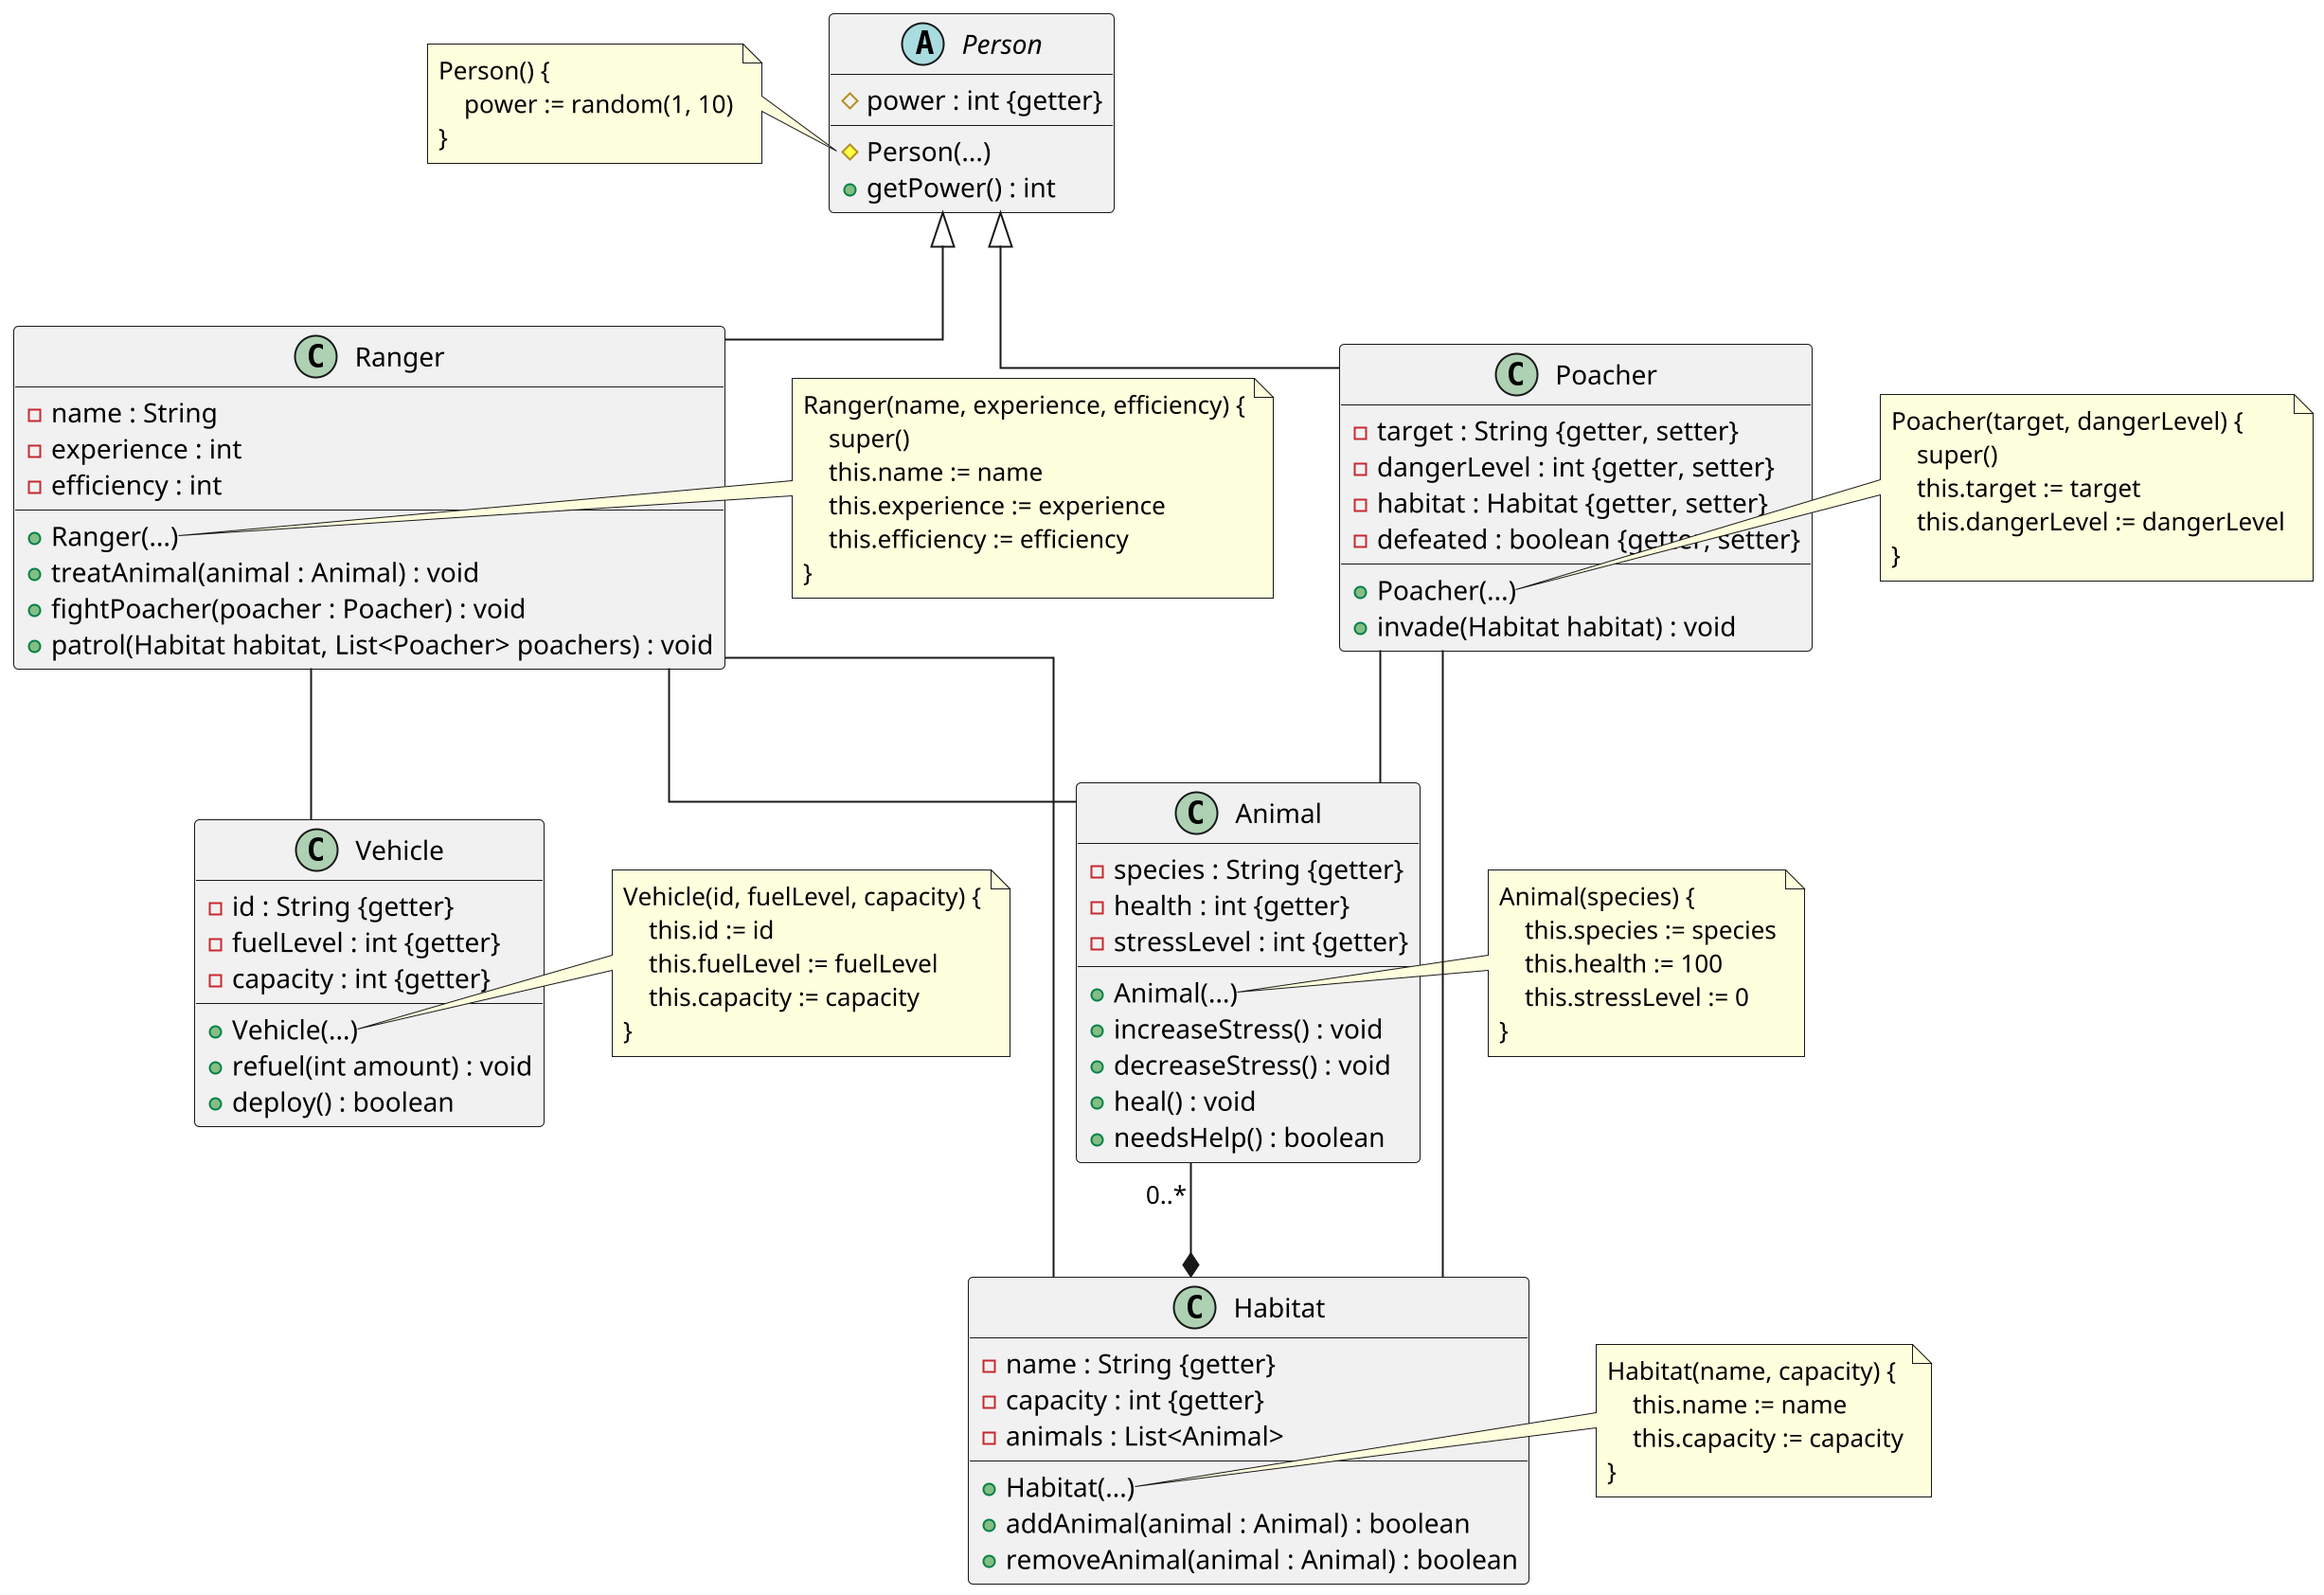 @startuml Class Diagram 1
scale 2

skinparam linetype ortho

abstract class Person {
    #power : int {getter}

    #Person(...)
    +getPower() : int
}

note left of Person::Person
    Person() {
        power := random(1, 10)
    }
end note

class Ranger {
    -name : String
    -experience : int
    -efficiency : int

    +Ranger(...)
    +treatAnimal(animal : Animal) : void
    +fightPoacher(poacher : Poacher) : void
    +patrol(Habitat habitat, List<Poacher> poachers) : void
}

note right of Ranger::Ranger
    Ranger(name, experience, efficiency) {
        super()
        this.name := name
        this.experience := experience
        this.efficiency := efficiency
    }
end note

class Poacher {
    -target : String {getter, setter}
    -dangerLevel : int {getter, setter}
    -habitat : Habitat {getter, setter}
    -defeated : boolean {getter, setter}

    +Poacher(...)
    +invade(Habitat habitat) : void
}

note right of Poacher::Poacher
    Poacher(target, dangerLevel) {
        super()
        this.target := target
        this.dangerLevel := dangerLevel
    }
end note

class Animal {
    -species : String {getter}
    -health : int {getter}
    -stressLevel : int {getter}

    +Animal(...)
    +increaseStress() : void
    +decreaseStress() : void
    +heal() : void
    +needsHelp() : boolean
}

note right of Animal::Animal
    Animal(species) {
        this.species := species
        this.health := 100
        this.stressLevel := 0
    }
end note

class Habitat {
    -name : String {getter}
    -capacity : int {getter}
    -animals : List<Animal>

    +Habitat(...)
    +addAnimal(animal : Animal) : boolean
    +removeAnimal(animal : Animal) : boolean
}

note right of Habitat::Habitat
    Habitat(name, capacity) {
        this.name := name
        this.capacity := capacity
    }
end note

class Vehicle {
    -id : String {getter}
    -fuelLevel : int {getter}
    -capacity : int {getter}

    +Vehicle(...)
    +refuel(int amount) : void
    +deploy() : boolean
}

note right of Vehicle::Vehicle
    Vehicle(id, fuelLevel, capacity) {
        this.id := id
        this.fuelLevel := fuelLevel
        this.capacity := capacity
    }
end note

Ranger -down-|> Person
Ranger -- Habitat
Ranger -- Vehicle
Ranger -- Animal

Poacher -down-|> Person
Poacher -- Habitat
Poacher -- Animal

Animal "0..*" --* Habitat

Person -[hidden]-> Ranger
Person -[hidden]-> Poacher
Ranger -[hidden]-> Habitat
Poacher -[hidden]-> Habitat
Habitat -[hidden]-> Animal
Ranger -[hidden]-> Vehicle

@enduml